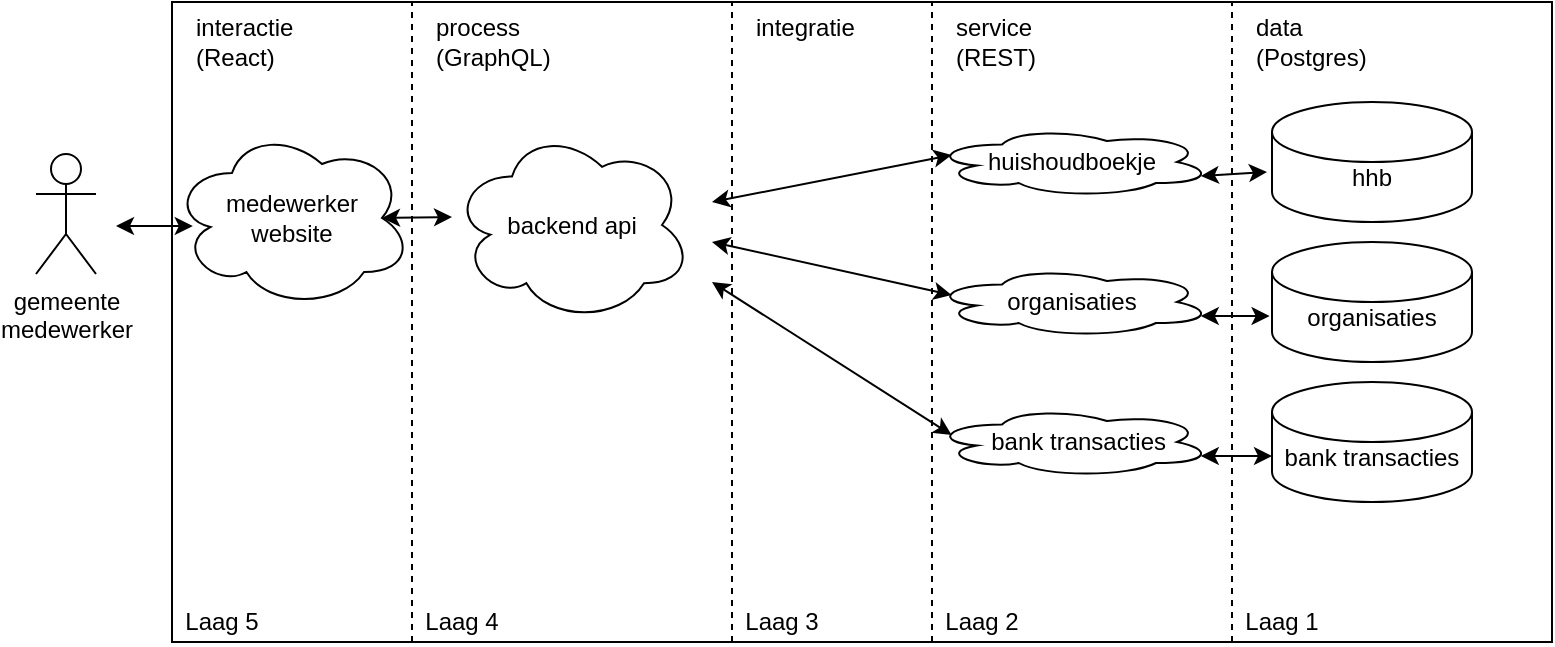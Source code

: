 <mxfile version="13.6.5">
    <diagram id="xaIZJKi0cWOAeZ0ME9xZ" name="Page-1">
        <mxGraphModel dx="814" dy="416" grid="1" gridSize="10" guides="1" tooltips="1" connect="1" arrows="1" fold="1" page="1" pageScale="1" pageWidth="827" pageHeight="1169" math="0" shadow="0">
            <root>
                <mxCell id="0"/>
                <mxCell id="1" parent="0"/>
                <mxCell id="11" value="" style="rounded=0;whiteSpace=wrap;html=1;" parent="1" vertex="1">
                    <mxGeometry x="120" y="40" width="690" height="320" as="geometry"/>
                </mxCell>
                <mxCell id="2" value="" style="endArrow=none;dashed=1;html=1;" parent="1" edge="1">
                    <mxGeometry width="50" height="50" relative="1" as="geometry">
                        <mxPoint x="240" y="360" as="sourcePoint"/>
                        <mxPoint x="240" y="40" as="targetPoint"/>
                    </mxGeometry>
                </mxCell>
                <mxCell id="3" value="" style="endArrow=none;dashed=1;html=1;" parent="1" edge="1">
                    <mxGeometry width="50" height="50" relative="1" as="geometry">
                        <mxPoint x="500" y="360" as="sourcePoint"/>
                        <mxPoint x="500" y="40" as="targetPoint"/>
                    </mxGeometry>
                </mxCell>
                <mxCell id="4" value="" style="endArrow=none;dashed=1;html=1;" parent="1" edge="1">
                    <mxGeometry width="50" height="50" relative="1" as="geometry">
                        <mxPoint x="400" y="360" as="sourcePoint"/>
                        <mxPoint x="400" y="40" as="targetPoint"/>
                    </mxGeometry>
                </mxCell>
                <mxCell id="5" value="" style="endArrow=none;dashed=1;html=1;" parent="1" edge="1">
                    <mxGeometry width="50" height="50" relative="1" as="geometry">
                        <mxPoint x="650" y="360" as="sourcePoint"/>
                        <mxPoint x="650" y="40" as="targetPoint"/>
                    </mxGeometry>
                </mxCell>
                <mxCell id="6" value="Laag 5" style="text;html=1;strokeColor=none;fillColor=none;align=center;verticalAlign=middle;whiteSpace=wrap;rounded=0;" parent="1" vertex="1">
                    <mxGeometry x="120" y="340" width="50" height="20" as="geometry"/>
                </mxCell>
                <mxCell id="7" value="Laag 4" style="text;html=1;strokeColor=none;fillColor=none;align=center;verticalAlign=middle;whiteSpace=wrap;rounded=0;" parent="1" vertex="1">
                    <mxGeometry x="240" y="340" width="50" height="20" as="geometry"/>
                </mxCell>
                <mxCell id="8" value="Laag 3" style="text;html=1;strokeColor=none;fillColor=none;align=center;verticalAlign=middle;whiteSpace=wrap;rounded=0;" parent="1" vertex="1">
                    <mxGeometry x="400" y="340" width="50" height="20" as="geometry"/>
                </mxCell>
                <mxCell id="9" value="Laag 2" style="text;html=1;strokeColor=none;fillColor=none;align=center;verticalAlign=middle;whiteSpace=wrap;rounded=0;" parent="1" vertex="1">
                    <mxGeometry x="500" y="340" width="50" height="20" as="geometry"/>
                </mxCell>
                <mxCell id="10" value="Laag 1" style="text;html=1;strokeColor=none;fillColor=none;align=center;verticalAlign=middle;whiteSpace=wrap;rounded=0;" parent="1" vertex="1">
                    <mxGeometry x="650" y="340" width="50" height="20" as="geometry"/>
                </mxCell>
                <mxCell id="12" value="gemeente&lt;br&gt;medewerker" style="shape=umlActor;verticalLabelPosition=bottom;verticalAlign=top;html=1;outlineConnect=0;" parent="1" vertex="1">
                    <mxGeometry x="52" y="116" width="30" height="60" as="geometry"/>
                </mxCell>
                <mxCell id="14" value="&lt;br&gt;hhb" style="shape=cylinder2;whiteSpace=wrap;html=1;boundedLbl=1;backgroundOutline=1;size=15;" parent="1" vertex="1">
                    <mxGeometry x="670" y="90" width="100" height="60" as="geometry"/>
                </mxCell>
                <mxCell id="15" value="&lt;br&gt;organisaties" style="shape=cylinder2;whiteSpace=wrap;html=1;boundedLbl=1;backgroundOutline=1;size=15;" parent="1" vertex="1">
                    <mxGeometry x="670" y="160" width="100" height="60" as="geometry"/>
                </mxCell>
                <mxCell id="16" value="huishoudboekje" style="ellipse;shape=cloud;whiteSpace=wrap;html=1;" parent="1" vertex="1">
                    <mxGeometry x="500" y="102.5" width="140" height="35" as="geometry"/>
                </mxCell>
                <mxCell id="17" value="organisaties" style="ellipse;shape=cloud;whiteSpace=wrap;html=1;" parent="1" vertex="1">
                    <mxGeometry x="500" y="172.5" width="140" height="35" as="geometry"/>
                </mxCell>
                <mxCell id="25" value="&lt;span&gt;process&lt;/span&gt;&lt;br&gt;&lt;span&gt;(GraphQL)&lt;/span&gt;" style="text;html=1;strokeColor=none;fillColor=none;align=left;verticalAlign=middle;whiteSpace=wrap;rounded=0;" parent="1" vertex="1">
                    <mxGeometry x="250" y="50" width="40" height="20" as="geometry"/>
                </mxCell>
                <mxCell id="28" value="&lt;span&gt;service&lt;/span&gt;&lt;br&gt;&lt;span&gt;(REST)&lt;/span&gt;" style="text;html=1;strokeColor=none;fillColor=none;align=left;verticalAlign=middle;whiteSpace=wrap;rounded=0;" parent="1" vertex="1">
                    <mxGeometry x="510" y="50" width="40" height="20" as="geometry"/>
                </mxCell>
                <mxCell id="29" value="&lt;span&gt;data&lt;/span&gt;&lt;br&gt;&lt;span&gt;(Postgres)&lt;/span&gt;" style="text;html=1;strokeColor=none;fillColor=none;align=left;verticalAlign=middle;whiteSpace=wrap;rounded=0;" parent="1" vertex="1">
                    <mxGeometry x="660" y="50" width="40" height="20" as="geometry"/>
                </mxCell>
                <mxCell id="30" value="integratie&lt;br&gt;&amp;nbsp;" style="text;html=1;strokeColor=none;fillColor=none;align=left;verticalAlign=middle;whiteSpace=wrap;rounded=0;" parent="1" vertex="1">
                    <mxGeometry x="410" y="50" width="40" height="20" as="geometry"/>
                </mxCell>
                <mxCell id="31" value="interactie&lt;br&gt;(React)" style="text;html=1;strokeColor=none;fillColor=none;align=left;verticalAlign=middle;whiteSpace=wrap;rounded=0;" parent="1" vertex="1">
                    <mxGeometry x="130" y="50" width="40" height="20" as="geometry"/>
                </mxCell>
                <mxCell id="32" value="medewerker&lt;br&gt;website" style="ellipse;shape=cloud;whiteSpace=wrap;html=1;" parent="1" vertex="1">
                    <mxGeometry x="120" y="103" width="120" height="90" as="geometry"/>
                </mxCell>
                <mxCell id="33" value="" style="endArrow=classic;startArrow=classic;html=1;exitX=0.875;exitY=0.5;exitDx=0;exitDy=0;exitPerimeter=0;entryX=0;entryY=0.25;entryDx=0;entryDy=0;" parent="1" source="32" edge="1">
                    <mxGeometry width="50" height="50" relative="1" as="geometry">
                        <mxPoint x="450" y="200" as="sourcePoint"/>
                        <mxPoint x="260" y="147.5" as="targetPoint"/>
                    </mxGeometry>
                </mxCell>
                <mxCell id="35" value="" style="endArrow=classic;startArrow=classic;html=1;entryX=0.07;entryY=0.4;entryDx=0;entryDy=0;entryPerimeter=0;" parent="1" edge="1">
                    <mxGeometry width="50" height="50" relative="1" as="geometry">
                        <mxPoint x="92" y="152" as="sourcePoint"/>
                        <mxPoint x="130.4" y="152" as="targetPoint"/>
                    </mxGeometry>
                </mxCell>
                <mxCell id="36" value="backend api" style="ellipse;shape=cloud;whiteSpace=wrap;html=1;" vertex="1" parent="1">
                    <mxGeometry x="260" y="103" width="120" height="97" as="geometry"/>
                </mxCell>
                <mxCell id="38" value="&amp;nbsp; bank transacties" style="ellipse;shape=cloud;whiteSpace=wrap;html=1;" vertex="1" parent="1">
                    <mxGeometry x="500" y="242.5" width="140" height="35" as="geometry"/>
                </mxCell>
                <mxCell id="39" value="&lt;br&gt;bank transacties" style="shape=cylinder2;whiteSpace=wrap;html=1;boundedLbl=1;backgroundOutline=1;size=15;" vertex="1" parent="1">
                    <mxGeometry x="670" y="230" width="100" height="60" as="geometry"/>
                </mxCell>
                <mxCell id="40" value="" style="endArrow=classic;startArrow=classic;html=1;entryX=0.07;entryY=0.4;entryDx=0;entryDy=0;entryPerimeter=0;" edge="1" parent="1" target="16">
                    <mxGeometry width="50" height="50" relative="1" as="geometry">
                        <mxPoint x="390" y="140" as="sourcePoint"/>
                        <mxPoint x="500" y="120" as="targetPoint"/>
                    </mxGeometry>
                </mxCell>
                <mxCell id="41" value="" style="endArrow=classic;startArrow=classic;html=1;entryX=0.07;entryY=0.4;entryDx=0;entryDy=0;entryPerimeter=0;" edge="1" parent="1" target="17">
                    <mxGeometry width="50" height="50" relative="1" as="geometry">
                        <mxPoint x="390" y="160" as="sourcePoint"/>
                        <mxPoint x="450" y="150" as="targetPoint"/>
                    </mxGeometry>
                </mxCell>
                <mxCell id="42" value="" style="endArrow=classic;startArrow=classic;html=1;entryX=0.07;entryY=0.4;entryDx=0;entryDy=0;entryPerimeter=0;" edge="1" parent="1" target="38">
                    <mxGeometry width="50" height="50" relative="1" as="geometry">
                        <mxPoint x="390" y="180" as="sourcePoint"/>
                        <mxPoint x="450" y="150" as="targetPoint"/>
                    </mxGeometry>
                </mxCell>
                <mxCell id="43" value="" style="endArrow=classic;startArrow=classic;html=1;entryX=-0.025;entryY=0.583;entryDx=0;entryDy=0;entryPerimeter=0;exitX=0.96;exitY=0.7;exitDx=0;exitDy=0;exitPerimeter=0;" edge="1" parent="1" source="16" target="14">
                    <mxGeometry width="50" height="50" relative="1" as="geometry">
                        <mxPoint x="400" y="200" as="sourcePoint"/>
                        <mxPoint x="450" y="150" as="targetPoint"/>
                    </mxGeometry>
                </mxCell>
                <mxCell id="44" value="" style="endArrow=classic;startArrow=classic;html=1;entryX=-0.012;entryY=0.617;entryDx=0;entryDy=0;entryPerimeter=0;exitX=0.96;exitY=0.7;exitDx=0;exitDy=0;exitPerimeter=0;" edge="1" parent="1" source="17" target="15">
                    <mxGeometry width="50" height="50" relative="1" as="geometry">
                        <mxPoint x="644.4" y="137" as="sourcePoint"/>
                        <mxPoint x="678" y="134.98" as="targetPoint"/>
                    </mxGeometry>
                </mxCell>
                <mxCell id="45" value="" style="endArrow=classic;startArrow=classic;html=1;exitX=0.96;exitY=0.7;exitDx=0;exitDy=0;exitPerimeter=0;" edge="1" parent="1" source="38">
                    <mxGeometry width="50" height="50" relative="1" as="geometry">
                        <mxPoint x="654.4" y="147" as="sourcePoint"/>
                        <mxPoint x="670" y="267" as="targetPoint"/>
                    </mxGeometry>
                </mxCell>
            </root>
        </mxGraphModel>
    </diagram>
</mxfile>